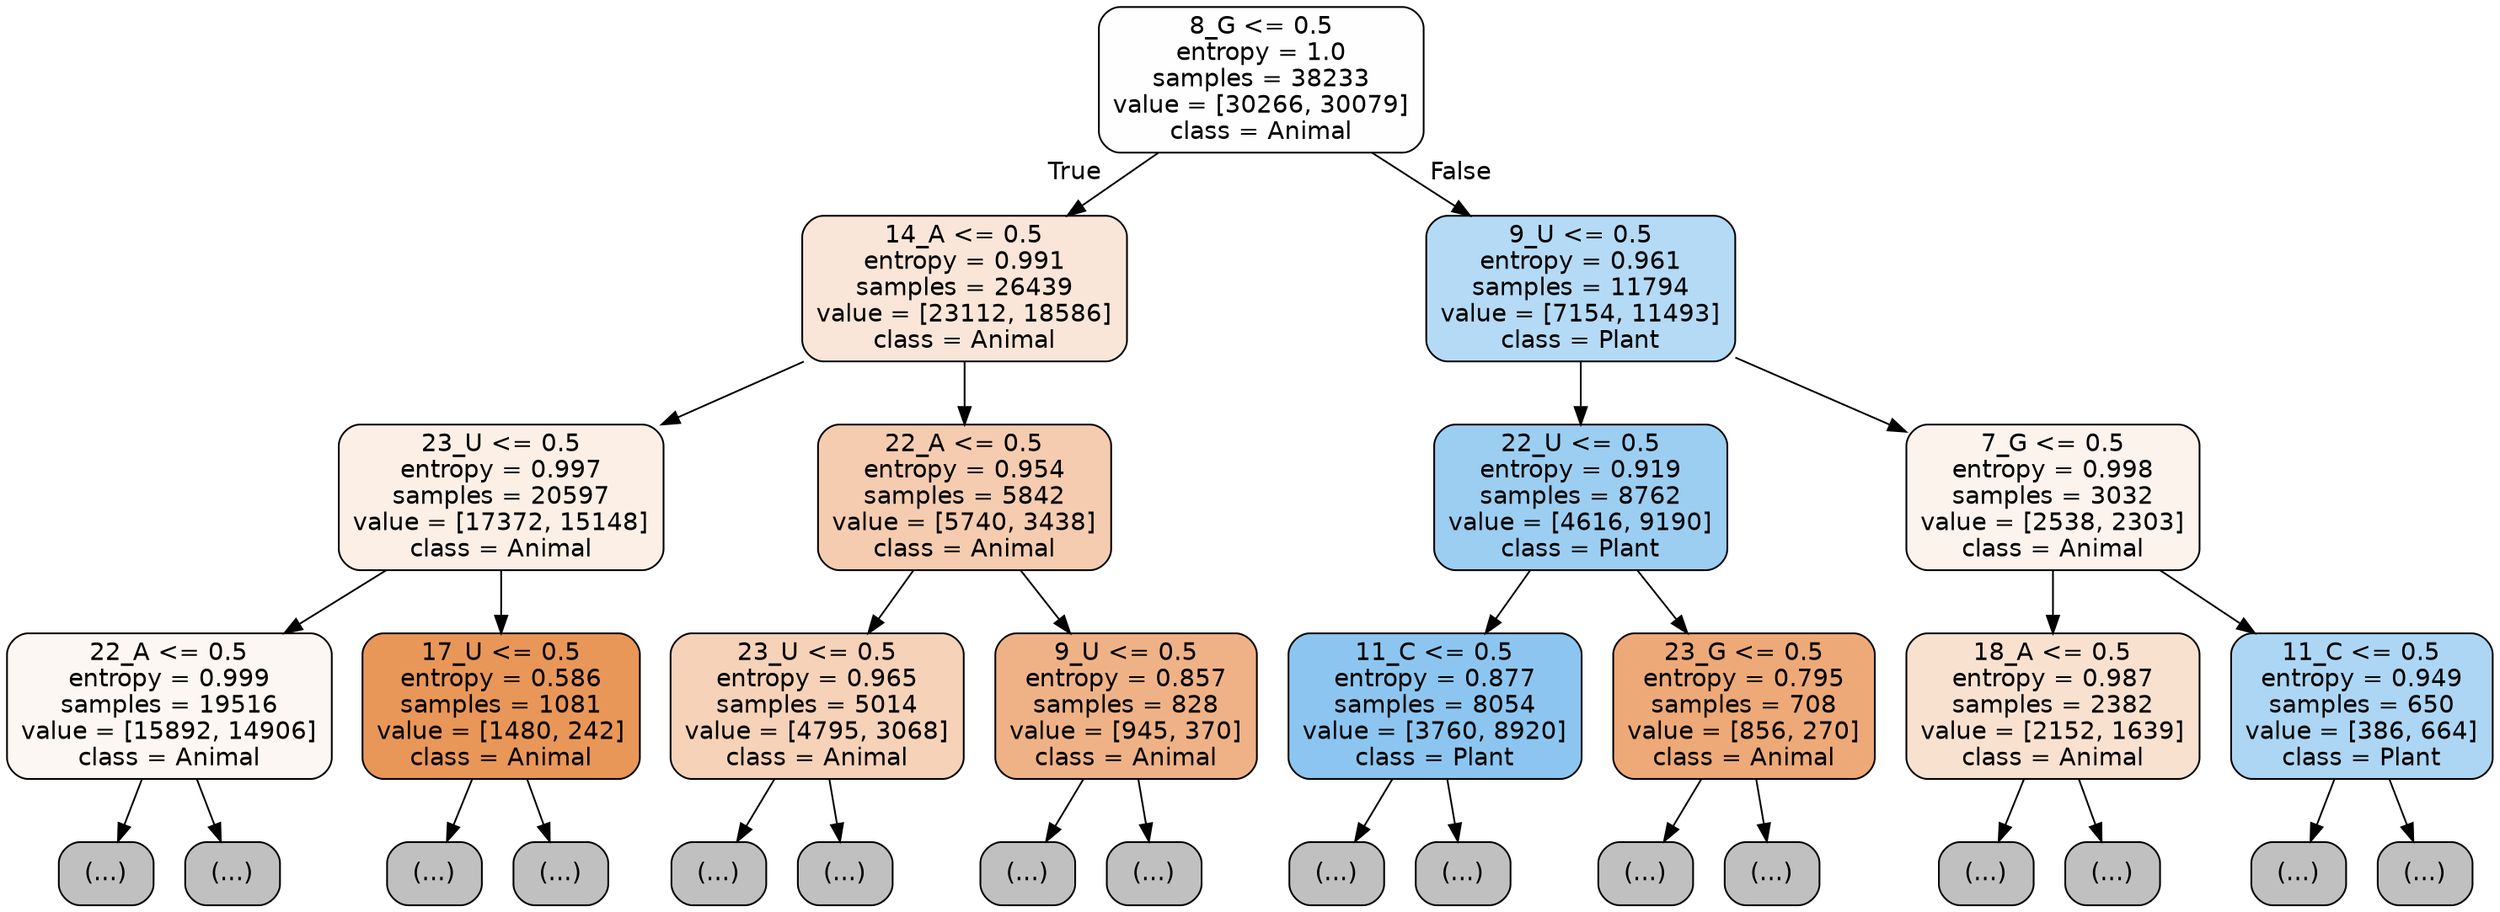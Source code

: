 digraph Tree {
node [shape=box, style="filled, rounded", color="black", fontname="helvetica"] ;
edge [fontname="helvetica"] ;
0 [label="8_G <= 0.5\nentropy = 1.0\nsamples = 38233\nvalue = [30266, 30079]\nclass = Animal", fillcolor="#fffefe"] ;
1 [label="14_A <= 0.5\nentropy = 0.991\nsamples = 26439\nvalue = [23112, 18586]\nclass = Animal", fillcolor="#fae6d8"] ;
0 -> 1 [labeldistance=2.5, labelangle=45, headlabel="True"] ;
2 [label="23_U <= 0.5\nentropy = 0.997\nsamples = 20597\nvalue = [17372, 15148]\nclass = Animal", fillcolor="#fcefe6"] ;
1 -> 2 ;
3 [label="22_A <= 0.5\nentropy = 0.999\nsamples = 19516\nvalue = [15892, 14906]\nclass = Animal", fillcolor="#fdf7f3"] ;
2 -> 3 ;
4 [label="(...)", fillcolor="#C0C0C0"] ;
3 -> 4 ;
7879 [label="(...)", fillcolor="#C0C0C0"] ;
3 -> 7879 ;
8716 [label="17_U <= 0.5\nentropy = 0.586\nsamples = 1081\nvalue = [1480, 242]\nclass = Animal", fillcolor="#e99659"] ;
2 -> 8716 ;
8717 [label="(...)", fillcolor="#C0C0C0"] ;
8716 -> 8717 ;
9038 [label="(...)", fillcolor="#C0C0C0"] ;
8716 -> 9038 ;
9125 [label="22_A <= 0.5\nentropy = 0.954\nsamples = 5842\nvalue = [5740, 3438]\nclass = Animal", fillcolor="#f5ccb0"] ;
1 -> 9125 ;
9126 [label="23_U <= 0.5\nentropy = 0.965\nsamples = 5014\nvalue = [4795, 3068]\nclass = Animal", fillcolor="#f6d2b8"] ;
9125 -> 9126 ;
9127 [label="(...)", fillcolor="#C0C0C0"] ;
9126 -> 9127 ;
11776 [label="(...)", fillcolor="#C0C0C0"] ;
9126 -> 11776 ;
11885 [label="9_U <= 0.5\nentropy = 0.857\nsamples = 828\nvalue = [945, 370]\nclass = Animal", fillcolor="#efb287"] ;
9125 -> 11885 ;
11886 [label="(...)", fillcolor="#C0C0C0"] ;
11885 -> 11886 ;
12161 [label="(...)", fillcolor="#C0C0C0"] ;
11885 -> 12161 ;
12280 [label="9_U <= 0.5\nentropy = 0.961\nsamples = 11794\nvalue = [7154, 11493]\nclass = Plant", fillcolor="#b4daf5"] ;
0 -> 12280 [labeldistance=2.5, labelangle=-45, headlabel="False"] ;
12281 [label="22_U <= 0.5\nentropy = 0.919\nsamples = 8762\nvalue = [4616, 9190]\nclass = Plant", fillcolor="#9ccef2"] ;
12280 -> 12281 ;
12282 [label="11_C <= 0.5\nentropy = 0.877\nsamples = 8054\nvalue = [3760, 8920]\nclass = Plant", fillcolor="#8cc6f0"] ;
12281 -> 12282 ;
12283 [label="(...)", fillcolor="#C0C0C0"] ;
12282 -> 12283 ;
14624 [label="(...)", fillcolor="#C0C0C0"] ;
12282 -> 14624 ;
15209 [label="23_G <= 0.5\nentropy = 0.795\nsamples = 708\nvalue = [856, 270]\nclass = Animal", fillcolor="#eda977"] ;
12281 -> 15209 ;
15210 [label="(...)", fillcolor="#C0C0C0"] ;
15209 -> 15210 ;
15505 [label="(...)", fillcolor="#C0C0C0"] ;
15209 -> 15505 ;
15532 [label="7_G <= 0.5\nentropy = 0.998\nsamples = 3032\nvalue = [2538, 2303]\nclass = Animal", fillcolor="#fdf3ed"] ;
12280 -> 15532 ;
15533 [label="18_A <= 0.5\nentropy = 0.987\nsamples = 2382\nvalue = [2152, 1639]\nclass = Animal", fillcolor="#f9e1d0"] ;
15532 -> 15533 ;
15534 [label="(...)", fillcolor="#C0C0C0"] ;
15533 -> 15534 ;
16237 [label="(...)", fillcolor="#C0C0C0"] ;
15533 -> 16237 ;
16446 [label="11_C <= 0.5\nentropy = 0.949\nsamples = 650\nvalue = [386, 664]\nclass = Plant", fillcolor="#acd6f4"] ;
15532 -> 16446 ;
16447 [label="(...)", fillcolor="#C0C0C0"] ;
16446 -> 16447 ;
16666 [label="(...)", fillcolor="#C0C0C0"] ;
16446 -> 16666 ;
}
